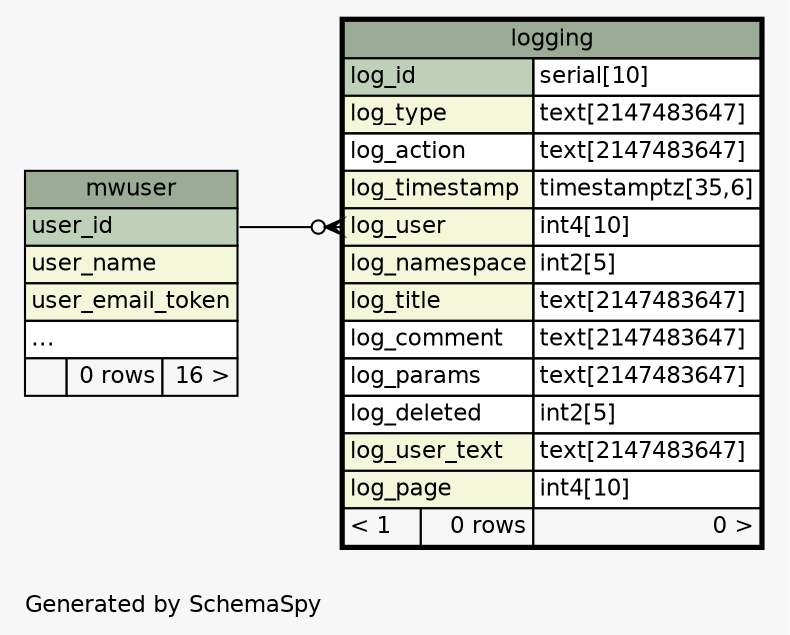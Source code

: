 // dot 2.38.0 on Linux 3.14.35-28.38.amzn1.x86_64
// SchemaSpy rev Unknown
digraph "oneDegreeRelationshipsDiagram" {
  graph [
    rankdir="RL"
    bgcolor="#f7f7f7"
    label="\nGenerated by SchemaSpy"
    labeljust="l"
    nodesep="0.18"
    ranksep="0.46"
    fontname="Helvetica"
    fontsize="11"
  ];
  node [
    fontname="Helvetica"
    fontsize="11"
    shape="plaintext"
  ];
  edge [
    arrowsize="0.8"
  ];
  "logging":"log_user":w -> "mwuser":"user_id":e [arrowhead=none dir=back arrowtail=crowodot];
  "logging" [
    label=<
    <TABLE BORDER="2" CELLBORDER="1" CELLSPACING="0" BGCOLOR="#ffffff">
      <TR><TD COLSPAN="3" BGCOLOR="#9bab96" ALIGN="CENTER">logging</TD></TR>
      <TR><TD PORT="log_id" COLSPAN="2" BGCOLOR="#bed1b8" ALIGN="LEFT">log_id</TD><TD PORT="log_id.type" ALIGN="LEFT">serial[10]</TD></TR>
      <TR><TD PORT="log_type" COLSPAN="2" BGCOLOR="#f4f7da" ALIGN="LEFT">log_type</TD><TD PORT="log_type.type" ALIGN="LEFT">text[2147483647]</TD></TR>
      <TR><TD PORT="log_action" COLSPAN="2" ALIGN="LEFT">log_action</TD><TD PORT="log_action.type" ALIGN="LEFT">text[2147483647]</TD></TR>
      <TR><TD PORT="log_timestamp" COLSPAN="2" BGCOLOR="#f4f7da" ALIGN="LEFT">log_timestamp</TD><TD PORT="log_timestamp.type" ALIGN="LEFT">timestamptz[35,6]</TD></TR>
      <TR><TD PORT="log_user" COLSPAN="2" BGCOLOR="#f4f7da" ALIGN="LEFT">log_user</TD><TD PORT="log_user.type" ALIGN="LEFT">int4[10]</TD></TR>
      <TR><TD PORT="log_namespace" COLSPAN="2" BGCOLOR="#f4f7da" ALIGN="LEFT">log_namespace</TD><TD PORT="log_namespace.type" ALIGN="LEFT">int2[5]</TD></TR>
      <TR><TD PORT="log_title" COLSPAN="2" BGCOLOR="#f4f7da" ALIGN="LEFT">log_title</TD><TD PORT="log_title.type" ALIGN="LEFT">text[2147483647]</TD></TR>
      <TR><TD PORT="log_comment" COLSPAN="2" ALIGN="LEFT">log_comment</TD><TD PORT="log_comment.type" ALIGN="LEFT">text[2147483647]</TD></TR>
      <TR><TD PORT="log_params" COLSPAN="2" ALIGN="LEFT">log_params</TD><TD PORT="log_params.type" ALIGN="LEFT">text[2147483647]</TD></TR>
      <TR><TD PORT="log_deleted" COLSPAN="2" ALIGN="LEFT">log_deleted</TD><TD PORT="log_deleted.type" ALIGN="LEFT">int2[5]</TD></TR>
      <TR><TD PORT="log_user_text" COLSPAN="2" BGCOLOR="#f4f7da" ALIGN="LEFT">log_user_text</TD><TD PORT="log_user_text.type" ALIGN="LEFT">text[2147483647]</TD></TR>
      <TR><TD PORT="log_page" COLSPAN="2" BGCOLOR="#f4f7da" ALIGN="LEFT">log_page</TD><TD PORT="log_page.type" ALIGN="LEFT">int4[10]</TD></TR>
      <TR><TD ALIGN="LEFT" BGCOLOR="#f7f7f7">&lt; 1</TD><TD ALIGN="RIGHT" BGCOLOR="#f7f7f7">0 rows</TD><TD ALIGN="RIGHT" BGCOLOR="#f7f7f7">0 &gt;</TD></TR>
    </TABLE>>
    URL="logging.html"
    tooltip="logging"
  ];
  "mwuser" [
    label=<
    <TABLE BORDER="0" CELLBORDER="1" CELLSPACING="0" BGCOLOR="#ffffff">
      <TR><TD COLSPAN="3" BGCOLOR="#9bab96" ALIGN="CENTER">mwuser</TD></TR>
      <TR><TD PORT="user_id" COLSPAN="3" BGCOLOR="#bed1b8" ALIGN="LEFT">user_id</TD></TR>
      <TR><TD PORT="user_name" COLSPAN="3" BGCOLOR="#f4f7da" ALIGN="LEFT">user_name</TD></TR>
      <TR><TD PORT="user_email_token" COLSPAN="3" BGCOLOR="#f4f7da" ALIGN="LEFT">user_email_token</TD></TR>
      <TR><TD PORT="elipses" COLSPAN="3" ALIGN="LEFT">...</TD></TR>
      <TR><TD ALIGN="LEFT" BGCOLOR="#f7f7f7">  </TD><TD ALIGN="RIGHT" BGCOLOR="#f7f7f7">0 rows</TD><TD ALIGN="RIGHT" BGCOLOR="#f7f7f7">16 &gt;</TD></TR>
    </TABLE>>
    URL="mwuser.html"
    tooltip="mwuser"
  ];
}
